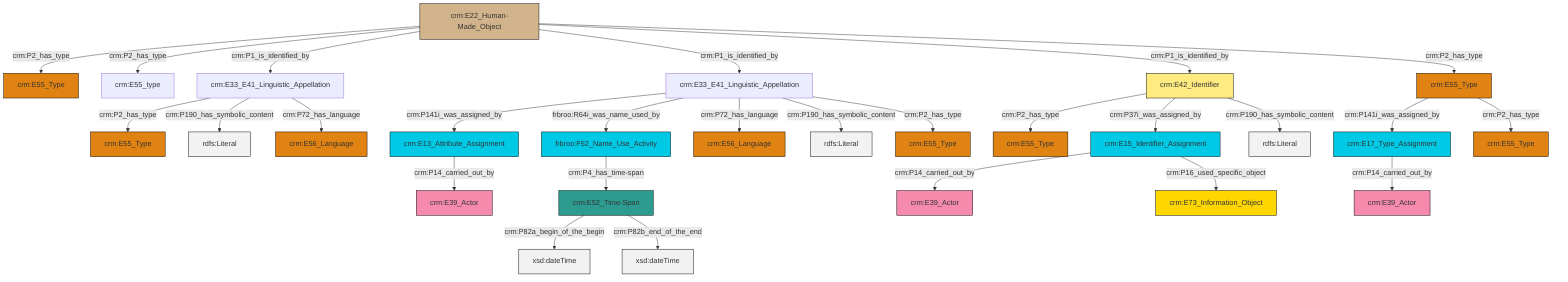 graph TD
classDef Literal fill:#f2f2f2,stroke:#000000;
classDef CRM_Entity fill:#FFFFFF,stroke:#000000;
classDef Temporal_Entity fill:#00C9E6, stroke:#000000;
classDef Type fill:#E18312, stroke:#000000;
classDef Time-Span fill:#2C9C91, stroke:#000000;
classDef Appellation fill:#FFEB7F, stroke:#000000;
classDef Place fill:#008836, stroke:#000000;
classDef Persistent_Item fill:#B266B2, stroke:#000000;
classDef Conceptual_Object fill:#FFD700, stroke:#000000;
classDef Physical_Thing fill:#D2B48C, stroke:#000000;
classDef Actor fill:#f58aad, stroke:#000000;
classDef PC_Classes fill:#4ce600, stroke:#000000;
classDef Multi fill:#cccccc,stroke:#000000;

2["crm:E33_E41_Linguistic_Appellation"]:::Default -->|crm:P2_has_type| 0["crm:E55_Type"]:::Type
11["crm:E15_Identifier_Assignment"]:::Temporal_Entity -->|crm:P14_carried_out_by| 7["crm:E39_Actor"]:::Actor
15["crm:E55_Type"]:::Type -->|crm:P141i_was_assigned_by| 16["crm:E17_Type_Assignment"]:::Temporal_Entity
19["crm:E42_Identifier"]:::Appellation -->|crm:P2_has_type| 20["crm:E55_Type"]:::Type
21["frbroo:F52_Name_Use_Activity"]:::Temporal_Entity -->|crm:P4_has_time-span| 22["crm:E52_Time-Span"]:::Time-Span
23["crm:E33_E41_Linguistic_Appellation"]:::Default -->|crm:P141i_was_assigned_by| 24["crm:E13_Attribute_Assignment"]:::Temporal_Entity
23["crm:E33_E41_Linguistic_Appellation"]:::Default -->|frbroo:R64i_was_name_used_by| 21["frbroo:F52_Name_Use_Activity"]:::Temporal_Entity
9["crm:E22_Human-Made_Object"]:::Physical_Thing -->|crm:P2_has_type| 29["crm:E55_Type"]:::Type
9["crm:E22_Human-Made_Object"]:::Physical_Thing -->|crm:P2_has_type| 5["crm:E55_type"]:::Default
16["crm:E17_Type_Assignment"]:::Temporal_Entity -->|crm:P14_carried_out_by| 3["crm:E39_Actor"]:::Actor
19["crm:E42_Identifier"]:::Appellation -->|crm:P37i_was_assigned_by| 11["crm:E15_Identifier_Assignment"]:::Temporal_Entity
9["crm:E22_Human-Made_Object"]:::Physical_Thing -->|crm:P1_is_identified_by| 2["crm:E33_E41_Linguistic_Appellation"]:::Default
23["crm:E33_E41_Linguistic_Appellation"]:::Default -->|crm:P72_has_language| 13["crm:E56_Language"]:::Type
19["crm:E42_Identifier"]:::Appellation -->|crm:P190_has_symbolic_content| 36[rdfs:Literal]:::Literal
11["crm:E15_Identifier_Assignment"]:::Temporal_Entity -->|crm:P16_used_specific_object| 37["crm:E73_Information_Object"]:::Conceptual_Object
2["crm:E33_E41_Linguistic_Appellation"]:::Default -->|crm:P190_has_symbolic_content| 38[rdfs:Literal]:::Literal
9["crm:E22_Human-Made_Object"]:::Physical_Thing -->|crm:P1_is_identified_by| 23["crm:E33_E41_Linguistic_Appellation"]:::Default
24["crm:E13_Attribute_Assignment"]:::Temporal_Entity -->|crm:P14_carried_out_by| 26["crm:E39_Actor"]:::Actor
22["crm:E52_Time-Span"]:::Time-Span -->|crm:P82a_begin_of_the_begin| 41[xsd:dateTime]:::Literal
22["crm:E52_Time-Span"]:::Time-Span -->|crm:P82b_end_of_the_end| 42[xsd:dateTime]:::Literal
9["crm:E22_Human-Made_Object"]:::Physical_Thing -->|crm:P1_is_identified_by| 19["crm:E42_Identifier"]:::Appellation
9["crm:E22_Human-Made_Object"]:::Physical_Thing -->|crm:P2_has_type| 15["crm:E55_Type"]:::Type
15["crm:E55_Type"]:::Type -->|crm:P2_has_type| 30["crm:E55_Type"]:::Type
23["crm:E33_E41_Linguistic_Appellation"]:::Default -->|crm:P190_has_symbolic_content| 47[rdfs:Literal]:::Literal
2["crm:E33_E41_Linguistic_Appellation"]:::Default -->|crm:P72_has_language| 17["crm:E56_Language"]:::Type
23["crm:E33_E41_Linguistic_Appellation"]:::Default -->|crm:P2_has_type| 39["crm:E55_Type"]:::Type
